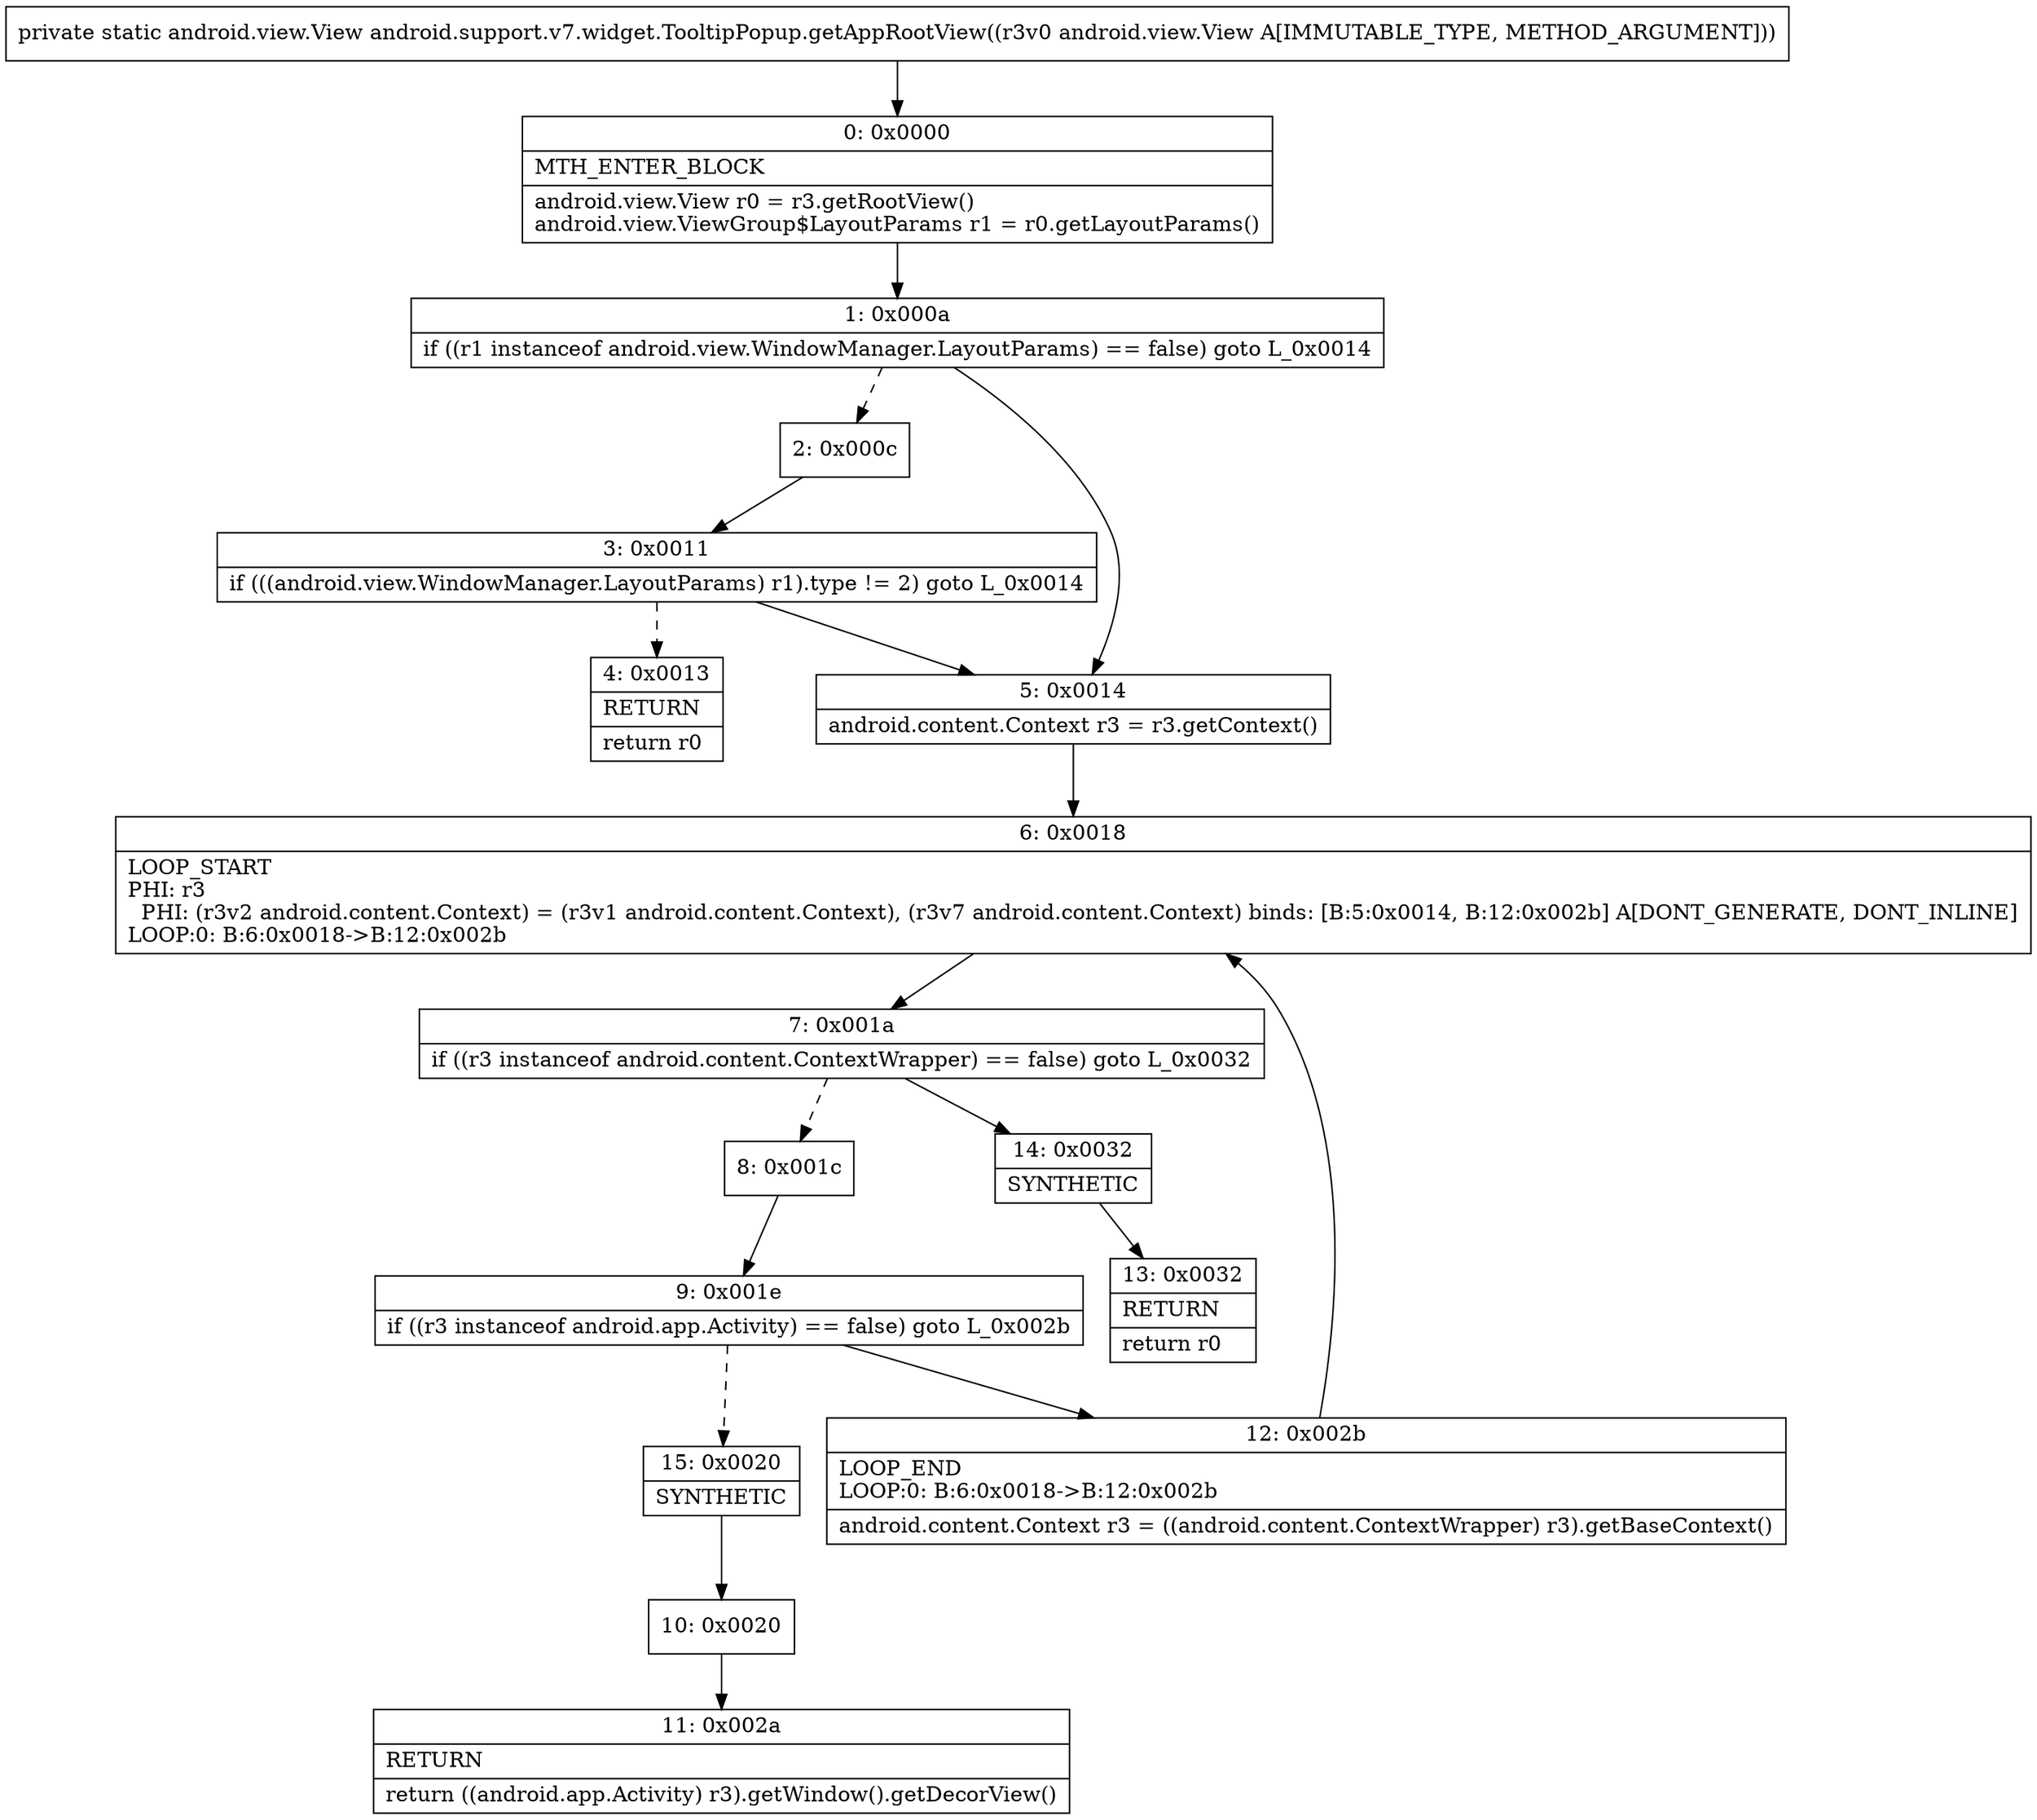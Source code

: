 digraph "CFG forandroid.support.v7.widget.TooltipPopup.getAppRootView(Landroid\/view\/View;)Landroid\/view\/View;" {
Node_0 [shape=record,label="{0\:\ 0x0000|MTH_ENTER_BLOCK\l|android.view.View r0 = r3.getRootView()\landroid.view.ViewGroup$LayoutParams r1 = r0.getLayoutParams()\l}"];
Node_1 [shape=record,label="{1\:\ 0x000a|if ((r1 instanceof android.view.WindowManager.LayoutParams) == false) goto L_0x0014\l}"];
Node_2 [shape=record,label="{2\:\ 0x000c}"];
Node_3 [shape=record,label="{3\:\ 0x0011|if (((android.view.WindowManager.LayoutParams) r1).type != 2) goto L_0x0014\l}"];
Node_4 [shape=record,label="{4\:\ 0x0013|RETURN\l|return r0\l}"];
Node_5 [shape=record,label="{5\:\ 0x0014|android.content.Context r3 = r3.getContext()\l}"];
Node_6 [shape=record,label="{6\:\ 0x0018|LOOP_START\lPHI: r3 \l  PHI: (r3v2 android.content.Context) = (r3v1 android.content.Context), (r3v7 android.content.Context) binds: [B:5:0x0014, B:12:0x002b] A[DONT_GENERATE, DONT_INLINE]\lLOOP:0: B:6:0x0018\-\>B:12:0x002b\l}"];
Node_7 [shape=record,label="{7\:\ 0x001a|if ((r3 instanceof android.content.ContextWrapper) == false) goto L_0x0032\l}"];
Node_8 [shape=record,label="{8\:\ 0x001c}"];
Node_9 [shape=record,label="{9\:\ 0x001e|if ((r3 instanceof android.app.Activity) == false) goto L_0x002b\l}"];
Node_10 [shape=record,label="{10\:\ 0x0020}"];
Node_11 [shape=record,label="{11\:\ 0x002a|RETURN\l|return ((android.app.Activity) r3).getWindow().getDecorView()\l}"];
Node_12 [shape=record,label="{12\:\ 0x002b|LOOP_END\lLOOP:0: B:6:0x0018\-\>B:12:0x002b\l|android.content.Context r3 = ((android.content.ContextWrapper) r3).getBaseContext()\l}"];
Node_13 [shape=record,label="{13\:\ 0x0032|RETURN\l|return r0\l}"];
Node_14 [shape=record,label="{14\:\ 0x0032|SYNTHETIC\l}"];
Node_15 [shape=record,label="{15\:\ 0x0020|SYNTHETIC\l}"];
MethodNode[shape=record,label="{private static android.view.View android.support.v7.widget.TooltipPopup.getAppRootView((r3v0 android.view.View A[IMMUTABLE_TYPE, METHOD_ARGUMENT])) }"];
MethodNode -> Node_0;
Node_0 -> Node_1;
Node_1 -> Node_2[style=dashed];
Node_1 -> Node_5;
Node_2 -> Node_3;
Node_3 -> Node_4[style=dashed];
Node_3 -> Node_5;
Node_5 -> Node_6;
Node_6 -> Node_7;
Node_7 -> Node_8[style=dashed];
Node_7 -> Node_14;
Node_8 -> Node_9;
Node_9 -> Node_12;
Node_9 -> Node_15[style=dashed];
Node_10 -> Node_11;
Node_12 -> Node_6;
Node_14 -> Node_13;
Node_15 -> Node_10;
}


